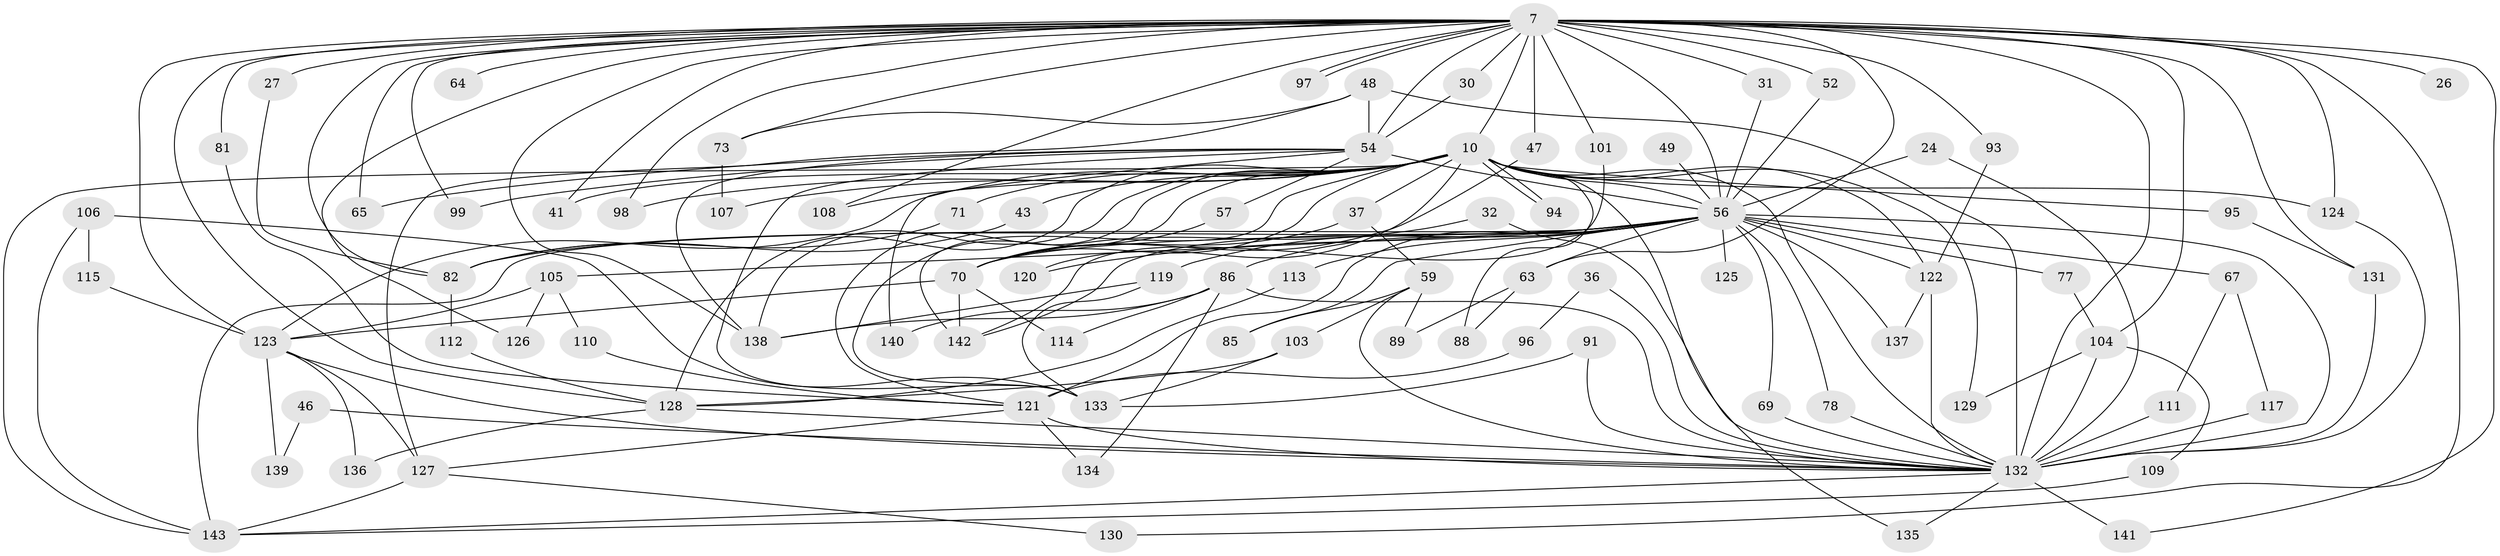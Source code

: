 // original degree distribution, {18: 0.006993006993006993, 25: 0.013986013986013986, 26: 0.006993006993006993, 30: 0.006993006993006993, 22: 0.006993006993006993, 14: 0.006993006993006993, 32: 0.006993006993006993, 17: 0.006993006993006993, 23: 0.006993006993006993, 5: 0.055944055944055944, 9: 0.006993006993006993, 10: 0.006993006993006993, 4: 0.07692307692307693, 6: 0.02097902097902098, 3: 0.21678321678321677, 7: 0.027972027972027972, 2: 0.5174825174825175}
// Generated by graph-tools (version 1.1) at 2025/46/03/04/25 21:46:51]
// undirected, 85 vertices, 175 edges
graph export_dot {
graph [start="1"]
  node [color=gray90,style=filled];
  7 [super="+3"];
  10 [super="+4"];
  24 [super="+16"];
  26;
  27;
  30;
  31;
  32;
  36;
  37 [super="+21"];
  41;
  43 [super="+38"];
  46 [super="+35"];
  47;
  48 [super="+29"];
  49;
  52;
  54 [super="+23+50"];
  56 [super="+14+5+9"];
  57;
  59 [super="+44"];
  63;
  64;
  65;
  67;
  69;
  70 [super="+12"];
  71;
  73 [super="+40"];
  77;
  78;
  81;
  82 [super="+28"];
  85;
  86 [super="+84"];
  88;
  89;
  91;
  93;
  94;
  95;
  96 [super="+75"];
  97;
  98;
  99;
  101;
  103;
  104 [super="+66"];
  105 [super="+100"];
  106;
  107;
  108;
  109;
  110;
  111;
  112;
  113;
  114;
  115;
  117;
  119 [super="+53"];
  120;
  121 [super="+79+45+42+72"];
  122 [super="+58+87"];
  123 [super="+11+116"];
  124 [super="+62"];
  125;
  126;
  127 [super="+33"];
  128 [super="+118"];
  129;
  130;
  131 [super="+20"];
  132 [super="+61+8"];
  133 [super="+76"];
  134;
  135;
  136;
  137;
  138 [super="+39+55+22"];
  139;
  140;
  141;
  142 [super="+90"];
  143 [super="+17+19"];
  7 -- 10 [weight=4];
  7 -- 26 [weight=2];
  7 -- 27 [weight=2];
  7 -- 30;
  7 -- 31;
  7 -- 52;
  7 -- 63;
  7 -- 64 [weight=2];
  7 -- 65;
  7 -- 73 [weight=2];
  7 -- 93;
  7 -- 97;
  7 -- 97;
  7 -- 99;
  7 -- 108;
  7 -- 126;
  7 -- 130;
  7 -- 141;
  7 -- 131 [weight=2];
  7 -- 138;
  7 -- 81;
  7 -- 82;
  7 -- 98;
  7 -- 101;
  7 -- 41;
  7 -- 47;
  7 -- 124;
  7 -- 56 [weight=9];
  7 -- 54;
  7 -- 128 [weight=2];
  7 -- 104;
  7 -- 132 [weight=5];
  7 -- 123 [weight=3];
  10 -- 41;
  10 -- 88;
  10 -- 94;
  10 -- 94;
  10 -- 128 [weight=2];
  10 -- 129;
  10 -- 135;
  10 -- 71;
  10 -- 142 [weight=3];
  10 -- 95;
  10 -- 98;
  10 -- 37 [weight=2];
  10 -- 43 [weight=2];
  10 -- 107;
  10 -- 108;
  10 -- 120;
  10 -- 56 [weight=8];
  10 -- 143 [weight=2];
  10 -- 123 [weight=3];
  10 -- 138;
  10 -- 70;
  10 -- 122 [weight=3];
  10 -- 124;
  10 -- 132 [weight=4];
  10 -- 133;
  10 -- 121;
  24 -- 56;
  24 -- 132 [weight=2];
  27 -- 82;
  30 -- 54;
  31 -- 56;
  32 -- 70;
  32 -- 132;
  36 -- 96;
  36 -- 132 [weight=2];
  37 -- 59;
  37 -- 70;
  43 -- 82;
  46 -- 139;
  46 -- 132 [weight=3];
  47 -- 70;
  48 -- 73;
  48 -- 127;
  48 -- 54;
  48 -- 132 [weight=2];
  49 -- 56;
  52 -- 56;
  54 -- 56 [weight=5];
  54 -- 65;
  54 -- 99;
  54 -- 140;
  54 -- 57;
  54 -- 133;
  54 -- 138 [weight=2];
  56 -- 125 [weight=2];
  56 -- 67 [weight=2];
  56 -- 132 [weight=10];
  56 -- 69;
  56 -- 77 [weight=2];
  56 -- 142;
  56 -- 78;
  56 -- 85;
  56 -- 113;
  56 -- 137;
  56 -- 86 [weight=3];
  56 -- 120;
  56 -- 63;
  56 -- 143;
  56 -- 119;
  56 -- 82;
  56 -- 70;
  56 -- 122;
  56 -- 105;
  56 -- 121 [weight=2];
  57 -- 70;
  59 -- 85;
  59 -- 89;
  59 -- 103;
  59 -- 132 [weight=2];
  63 -- 88;
  63 -- 89;
  67 -- 111;
  67 -- 117;
  69 -- 132;
  70 -- 142;
  70 -- 114;
  70 -- 123;
  71 -- 82;
  73 -- 107;
  77 -- 104;
  78 -- 132;
  81 -- 121;
  82 -- 112;
  86 -- 114;
  86 -- 134;
  86 -- 140;
  86 -- 132;
  86 -- 138;
  91 -- 132;
  91 -- 133;
  93 -- 122;
  95 -- 131;
  96 -- 121 [weight=2];
  101 -- 142;
  103 -- 133;
  103 -- 128;
  104 -- 109;
  104 -- 129;
  104 -- 132;
  105 -- 110;
  105 -- 126;
  105 -- 123 [weight=2];
  106 -- 115;
  106 -- 143;
  106 -- 133;
  109 -- 143;
  110 -- 121;
  111 -- 132;
  112 -- 128;
  113 -- 128;
  115 -- 123;
  117 -- 132;
  119 -- 138;
  119 -- 133;
  121 -- 132 [weight=2];
  121 -- 134;
  121 -- 127;
  122 -- 137;
  122 -- 132 [weight=2];
  123 -- 139;
  123 -- 127;
  123 -- 132;
  123 -- 136;
  124 -- 132;
  127 -- 130;
  127 -- 143;
  128 -- 136;
  128 -- 132;
  131 -- 132;
  132 -- 135;
  132 -- 141;
  132 -- 143;
}
